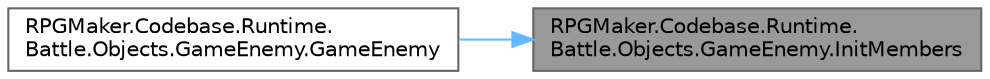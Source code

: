 digraph "RPGMaker.Codebase.Runtime.Battle.Objects.GameEnemy.InitMembers"
{
 // LATEX_PDF_SIZE
  bgcolor="transparent";
  edge [fontname=Helvetica,fontsize=10,labelfontname=Helvetica,labelfontsize=10];
  node [fontname=Helvetica,fontsize=10,shape=box,height=0.2,width=0.4];
  rankdir="RL";
  Node1 [id="Node000001",label="RPGMaker.Codebase.Runtime.\lBattle.Objects.GameEnemy.InitMembers",height=0.2,width=0.4,color="gray40", fillcolor="grey60", style="filled", fontcolor="black",tooltip="メンバ変数を初期化"];
  Node1 -> Node2 [id="edge1_Node000001_Node000002",dir="back",color="steelblue1",style="solid",tooltip=" "];
  Node2 [id="Node000002",label="RPGMaker.Codebase.Runtime.\lBattle.Objects.GameEnemy.GameEnemy",height=0.2,width=0.4,color="grey40", fillcolor="white", style="filled",URL="$d8/de8/class_r_p_g_maker_1_1_codebase_1_1_runtime_1_1_battle_1_1_objects_1_1_game_enemy.html#a3f33675a6324ca3e2311ed7874b7f9d2",tooltip="コンストラクタ MVとは異なり、Uniteは自動整列ありきで動作するため、引数のx, yは配置場所のindexとしている"];
}
